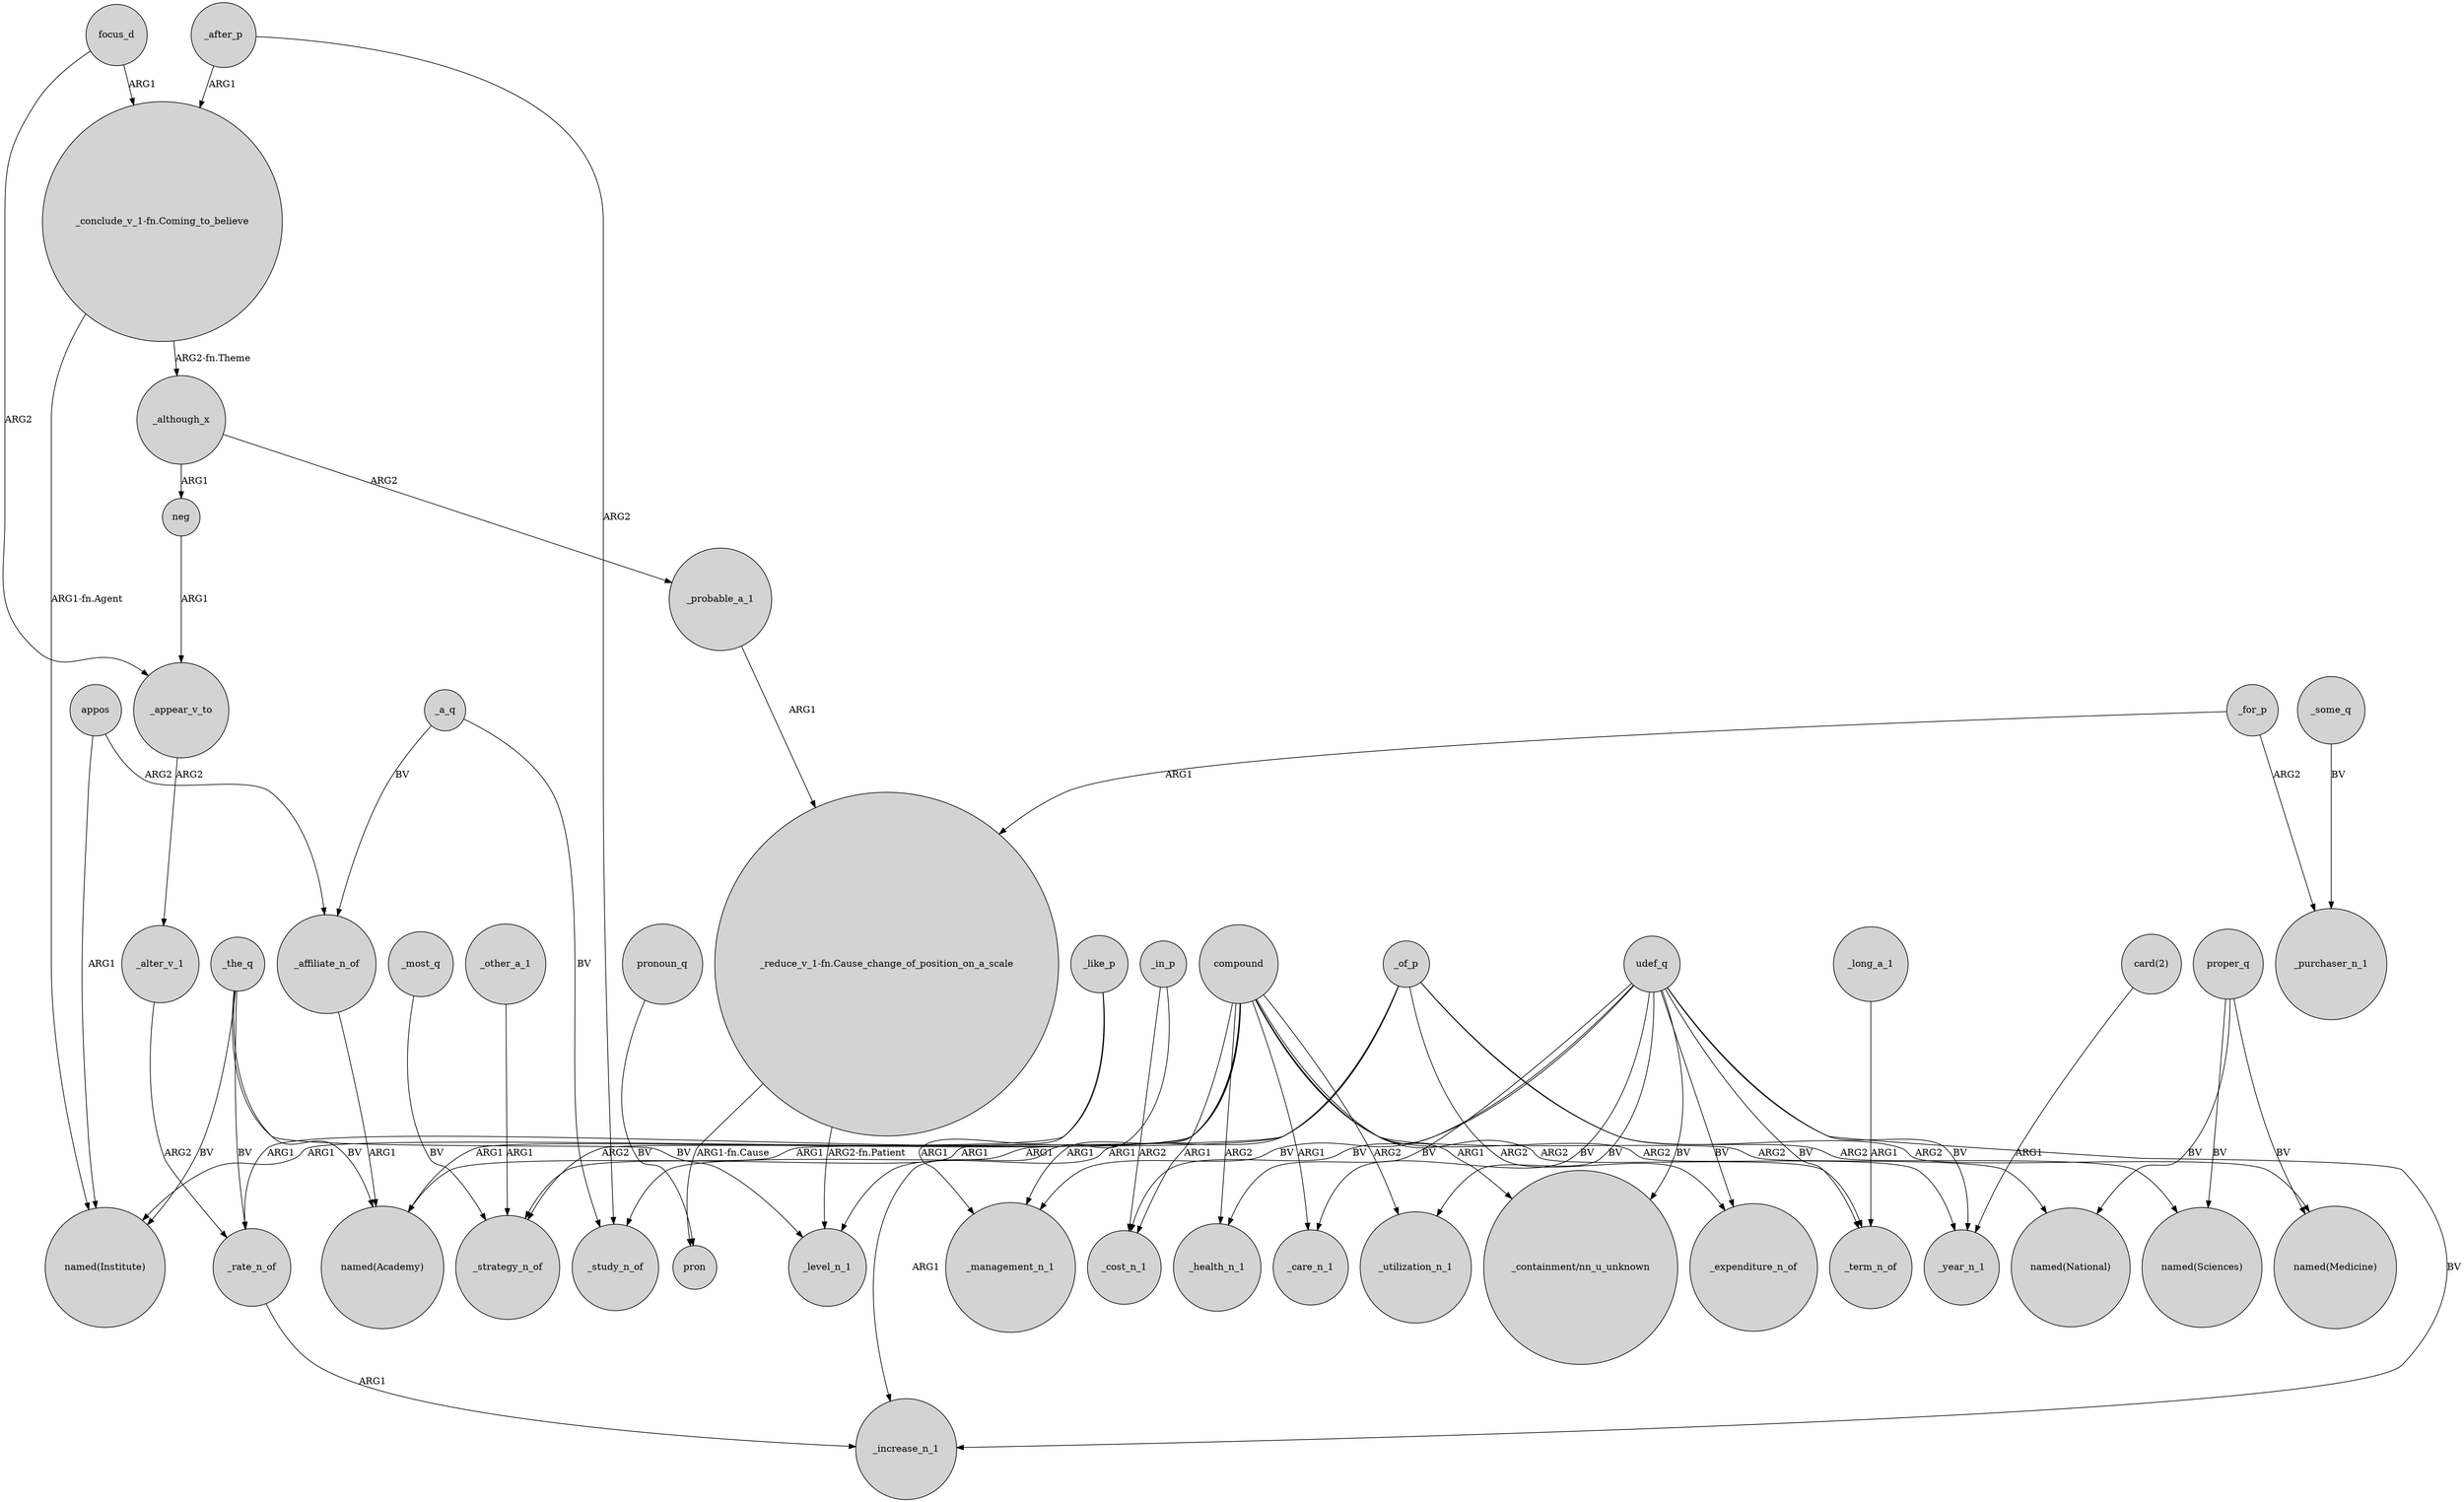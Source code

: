 digraph {
	node [shape=circle style=filled]
	_affiliate_n_of -> "named(Academy)" [label=ARG1]
	_of_p -> "named(Institute)" [label=ARG1]
	"_conclude_v_1-fn.Coming_to_believe" -> "named(Institute)" [label="ARG1-fn.Agent"]
	_a_q -> _study_n_of [label=BV]
	focus_d -> "_conclude_v_1-fn.Coming_to_believe" [label=ARG1]
	_of_p -> "named(Medicine)" [label=ARG2]
	_like_p -> _management_n_1 [label=ARG1]
	compound -> _utilization_n_1 [label=ARG2]
	compound -> _term_n_of [label=ARG2]
	_in_p -> _cost_n_1 [label=ARG2]
	_after_p -> "_conclude_v_1-fn.Coming_to_believe" [label=ARG1]
	compound -> "named(Academy)" [label=ARG1]
	"_reduce_v_1-fn.Cause_change_of_position_on_a_scale" -> _level_n_1 [label="ARG2-fn.Patient"]
	udef_q -> _care_n_1 [label=BV]
	_most_q -> _strategy_n_of [label=BV]
	compound -> _strategy_n_of [label=ARG1]
	compound -> _rate_n_of [label=ARG1]
	_rate_n_of -> _increase_n_1 [label=ARG1]
	_for_p -> "_reduce_v_1-fn.Cause_change_of_position_on_a_scale" [label=ARG1]
	proper_q -> "named(Medicine)" [label=BV]
	proper_q -> "named(Sciences)" [label=BV]
	focus_d -> _appear_v_to [label=ARG2]
	_the_q -> _level_n_1 [label=BV]
	udef_q -> _management_n_1 [label=BV]
	_other_a_1 -> _strategy_n_of [label=ARG1]
	udef_q -> _cost_n_1 [label=BV]
	_the_q -> _rate_n_of [label=BV]
	_of_p -> "named(Academy)" [label=ARG1]
	compound -> "_containment/nn_u_unknown" [label=ARG1]
	_although_x -> neg [label=ARG1]
	_appear_v_to -> _alter_v_1 [label=ARG2]
	_alter_v_1 -> _rate_n_of [label=ARG2]
	pronoun_q -> pron [label=BV]
	compound -> "named(National)" [label=ARG2]
	_the_q -> "named(Institute)" [label=BV]
	udef_q -> "_containment/nn_u_unknown" [label=BV]
	"card(2)" -> _year_n_1 [label=ARG1]
	compound -> _health_n_1 [label=ARG2]
	neg -> _appear_v_to [label=ARG1]
	udef_q -> _increase_n_1 [label=BV]
	udef_q -> _health_n_1 [label=BV]
	udef_q -> _term_n_of [label=BV]
	_of_p -> "named(Sciences)" [label=ARG2]
	_of_p -> _level_n_1 [label=ARG1]
	"_conclude_v_1-fn.Coming_to_believe" -> _although_x [label="ARG2-fn.Theme"]
	_some_q -> _purchaser_n_1 [label=BV]
	_although_x -> _probable_a_1 [label=ARG2]
	compound -> _cost_n_1 [label=ARG1]
	compound -> _study_n_of [label=ARG1]
	"_reduce_v_1-fn.Cause_change_of_position_on_a_scale" -> pron [label="ARG1-fn.Cause"]
	_a_q -> _affiliate_n_of [label=BV]
	appos -> "named(Institute)" [label=ARG1]
	_for_p -> _purchaser_n_1 [label=ARG2]
	_after_p -> _study_n_of [label=ARG2]
	udef_q -> _year_n_1 [label=BV]
	udef_q -> _expenditure_n_of [label=BV]
	compound -> _care_n_1 [label=ARG1]
	proper_q -> "named(National)" [label=BV]
	_probable_a_1 -> "_reduce_v_1-fn.Cause_change_of_position_on_a_scale" [label=ARG1]
	_of_p -> _expenditure_n_of [label=ARG2]
	_the_q -> "named(Academy)" [label=BV]
	_in_p -> _increase_n_1 [label=ARG1]
	compound -> _management_n_1 [label=ARG1]
	udef_q -> _utilization_n_1 [label=BV]
	_long_a_1 -> _term_n_of [label=ARG1]
	compound -> _year_n_1 [label=ARG2]
	appos -> _affiliate_n_of [label=ARG2]
	_like_p -> _strategy_n_of [label=ARG2]
}
